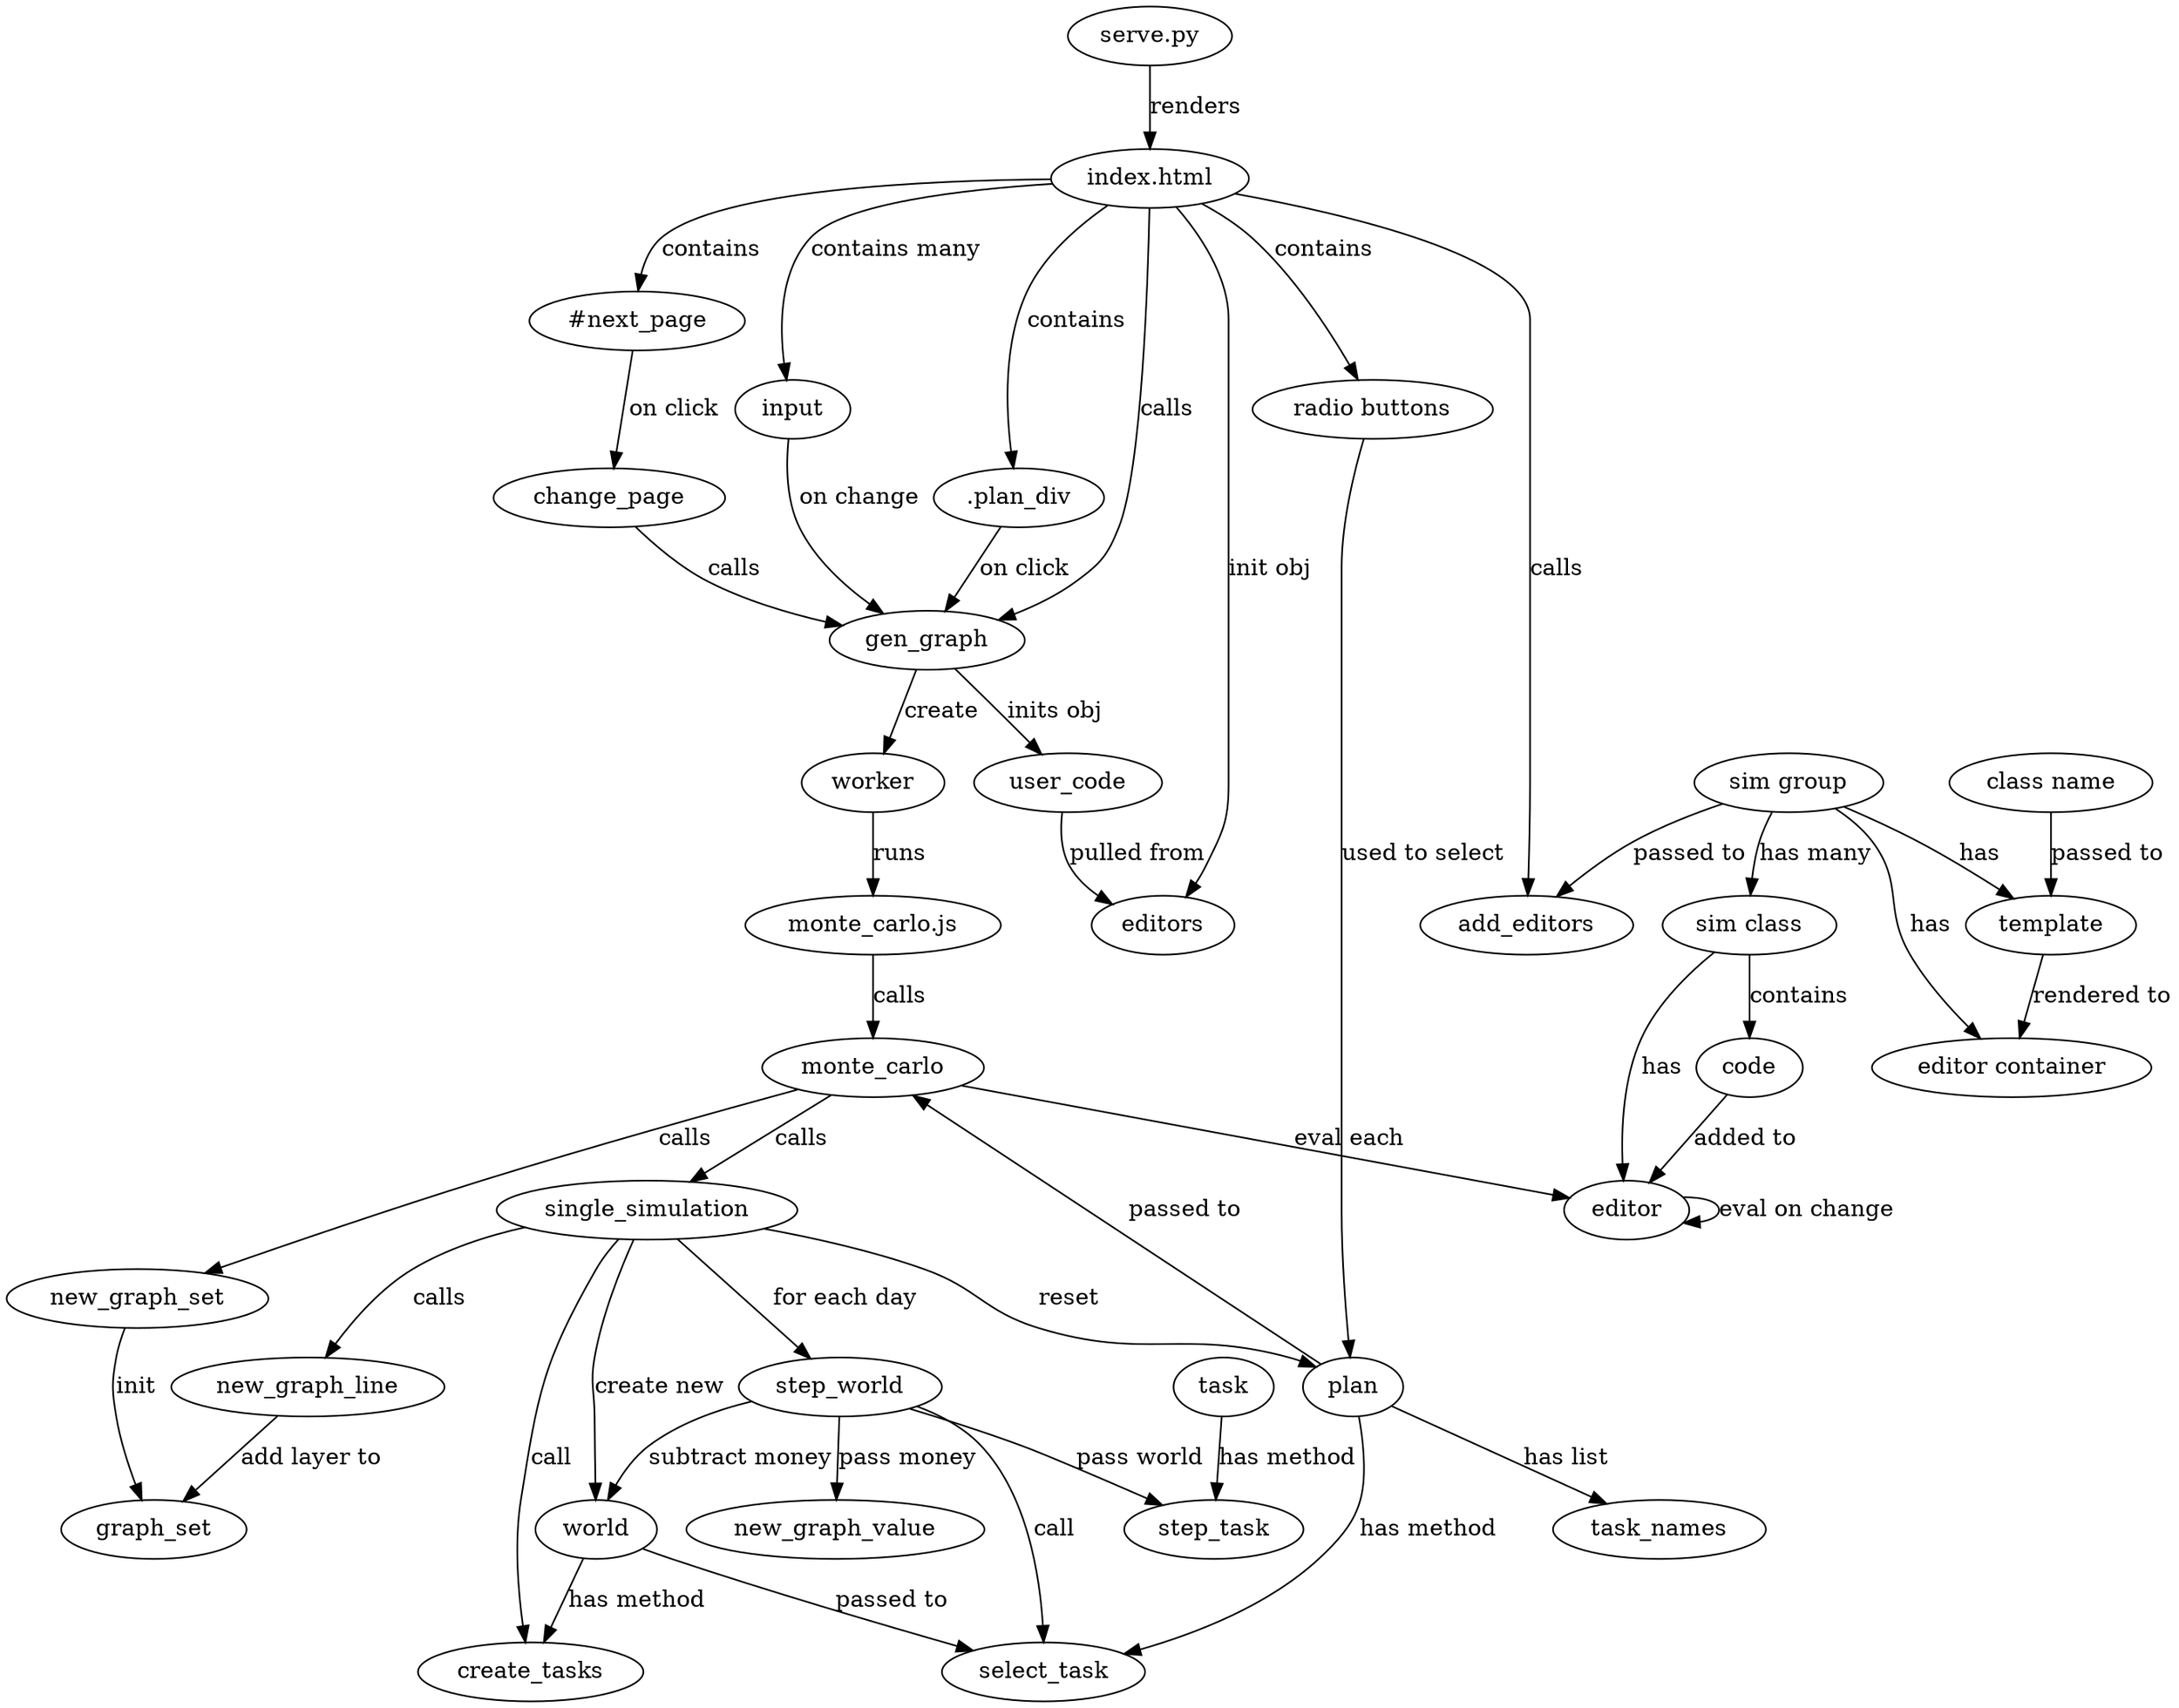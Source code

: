 digraph G {
  "serve.py" -> "index.html" [label="renders"]
  "index.html" -> "#next_page" [label="contains"]
  "index.html" -> "input" [label="contains many"]
  "index.html" -> ".plan_div" [label="contains"]
  "index.html" -> "radio buttons" [label="contains"]

  "radio buttons" -> plan [label="used to select"]
  plan -> monte_carlo [label="passed to"]

  "index.html" -> "editors" [label="init obj"]
  "index.html" -> add_editors [label="calls"]
  "index.html" -> gen_graph [label="calls"]

  "sim group" -> add_editors [label="passed to"]

  "sim group" -> template [label="has"]
  "sim group" -> "sim class" [label="has many"]
  "sim group" -> "editor container" [label="has"]
  "sim class" -> code [label="contains"]
  "sim class" -> editor [label="has"]
  editor -> editor [label="eval on change"]
  code -> editor [label="added to"]

  template -> "editor container" [label="rendered to"]
  "class name" -> template [label="passed to"]


  ".plan_div" -> gen_graph [label="on click"]
  input -> gen_graph [label="on change"]

  "#next_page" -> change_page [label="on click"]
  change_page -> gen_graph [label="calls"]
  gen_graph -> user_code [label="inits obj"]
  user_code -> editors [label="pulled from"]
  gen_graph -> worker [label="create"]
  worker -> "monte_carlo.js" [label="runs"]
  "monte_carlo.js" -> "monte_carlo" [label="calls"]
  "monte_carlo" -> editor [label="eval each"]
  "monte_carlo" -> new_graph_set [label="calls"]
  "monte_carlo" -> single_simulation [label="calls"]

  single_simulation -> plan [label="reset"]
  single_simulation -> new_graph_line [label="calls"]
  single_simulation -> world [label="create new"]
  single_simulation -> create_tasks [label="call"]
  single_simulation -> step_world [label="for each day"]

  step_world -> world [label="subtract money"]
  step_world -> select_task [label="call"]
  step_world -> new_graph_value [label="pass money"]
  step_world -> step_task [label="pass world"]

  task -> step_task [label="has method"]

  plan -> select_task [label="has method"]
  plan -> task_names [label="has list"]

  world -> select_task [label="passed to"]

  world -> create_tasks [label="has method"]


  new_graph_line -> graph_set [label="add layer to"]
  new_graph_set -> graph_set [label="init"]

}
